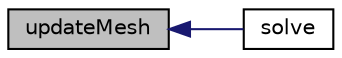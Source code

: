 digraph "updateMesh"
{
  bgcolor="transparent";
  edge [fontname="Helvetica",fontsize="10",labelfontname="Helvetica",labelfontsize="10"];
  node [fontname="Helvetica",fontsize="10",shape=record];
  rankdir="LR";
  Node495 [label="updateMesh",height=0.2,width=0.4,color="black", fillcolor="grey75", style="filled", fontcolor="black"];
  Node495 -> Node496 [dir="back",color="midnightblue",fontsize="10",style="solid",fontname="Helvetica"];
  Node496 [label="solve",height=0.2,width=0.4,color="black",URL="$a24445.html#af7d39f0eac0af0ed5785935ac72a1e7d",tooltip="Solve for motion. "];
}
